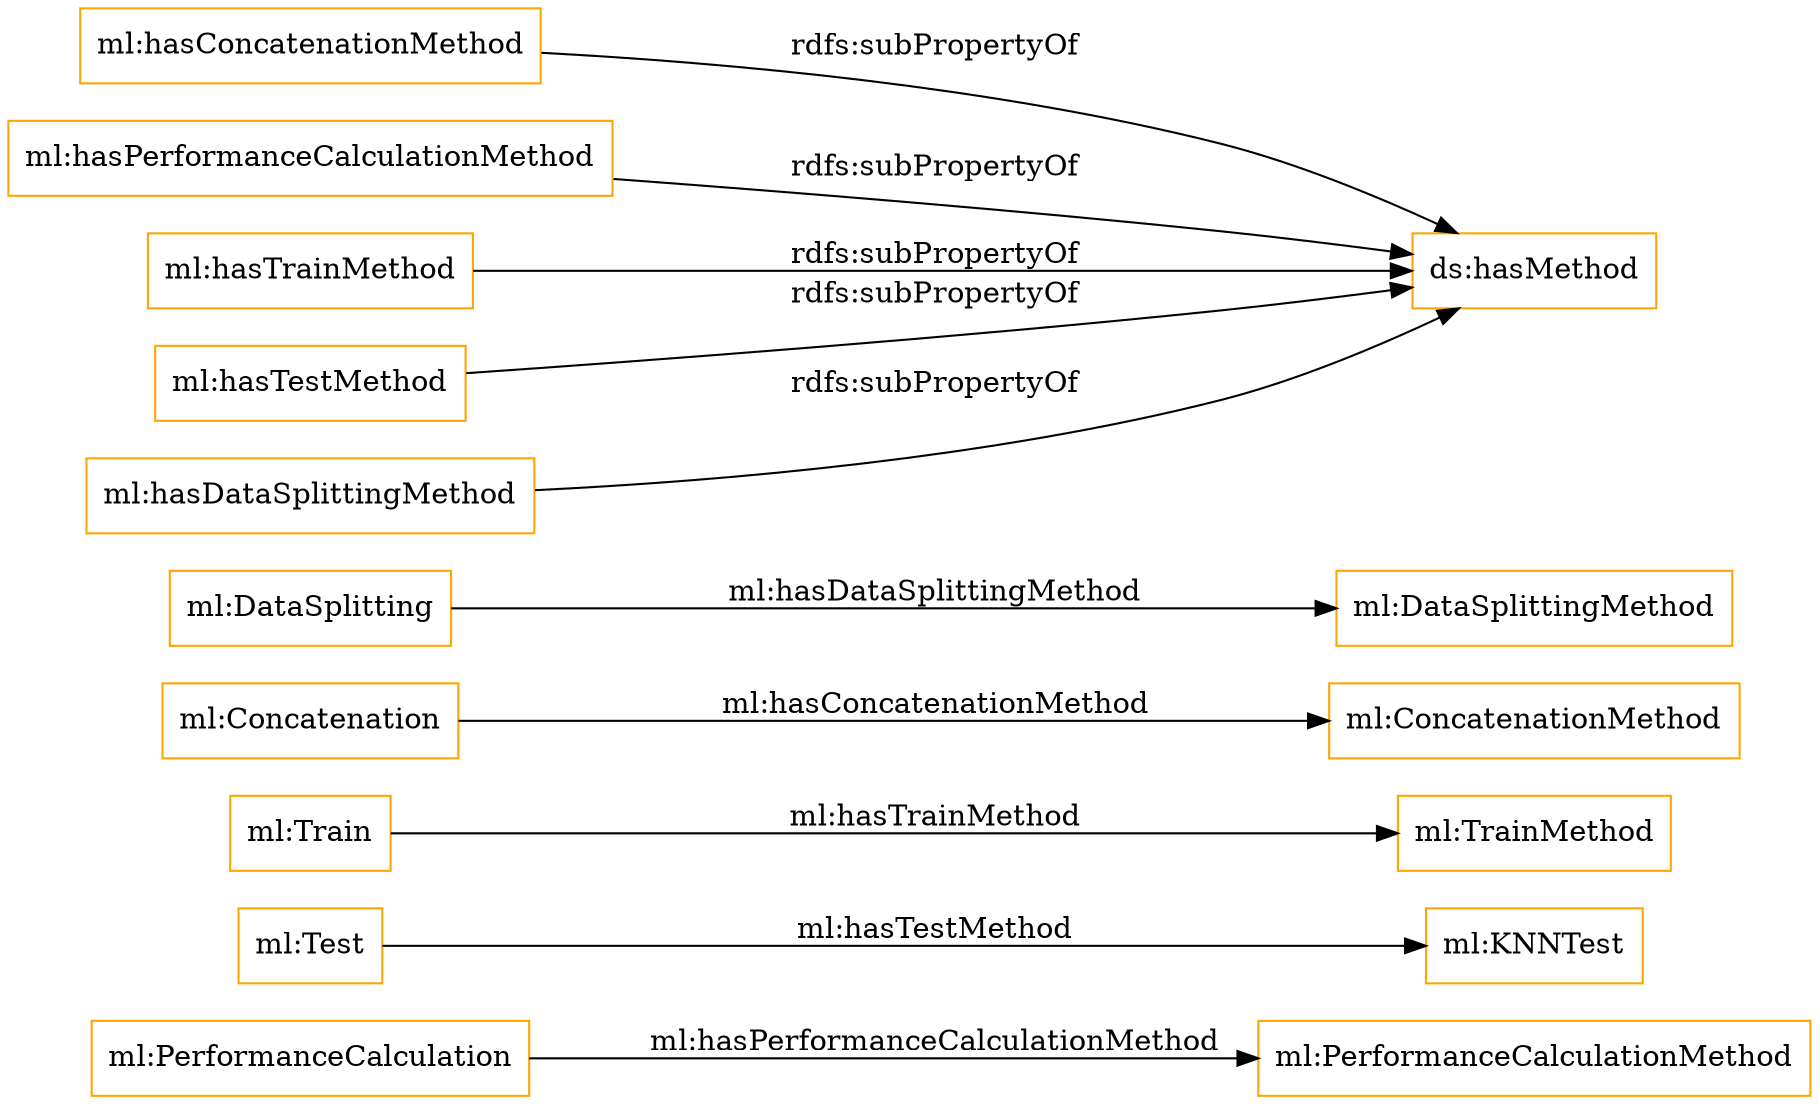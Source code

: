 digraph ar2dtool_diagram { 
rankdir=LR;
size="1501"
node [shape = rectangle, color="orange"]; "ml:PerformanceCalculation" "ml:KNNTest" "ml:TrainMethod" "ml:Train" "ml:Concatenation" "ml:ConcatenationMethod" "ml:PerformanceCalculationMethod" "ml:DataSplitting" "ml:Test" "ml:DataSplittingMethod" ; /*classes style*/
	"ml:hasConcatenationMethod" -> "ds:hasMethod" [ label = "rdfs:subPropertyOf" ];
	"ml:hasPerformanceCalculationMethod" -> "ds:hasMethod" [ label = "rdfs:subPropertyOf" ];
	"ml:hasTrainMethod" -> "ds:hasMethod" [ label = "rdfs:subPropertyOf" ];
	"ml:hasTestMethod" -> "ds:hasMethod" [ label = "rdfs:subPropertyOf" ];
	"ml:hasDataSplittingMethod" -> "ds:hasMethod" [ label = "rdfs:subPropertyOf" ];
	"ml:Test" -> "ml:KNNTest" [ label = "ml:hasTestMethod" ];
	"ml:PerformanceCalculation" -> "ml:PerformanceCalculationMethod" [ label = "ml:hasPerformanceCalculationMethod" ];
	"ml:DataSplitting" -> "ml:DataSplittingMethod" [ label = "ml:hasDataSplittingMethod" ];
	"ml:Concatenation" -> "ml:ConcatenationMethod" [ label = "ml:hasConcatenationMethod" ];
	"ml:Train" -> "ml:TrainMethod" [ label = "ml:hasTrainMethod" ];

}
